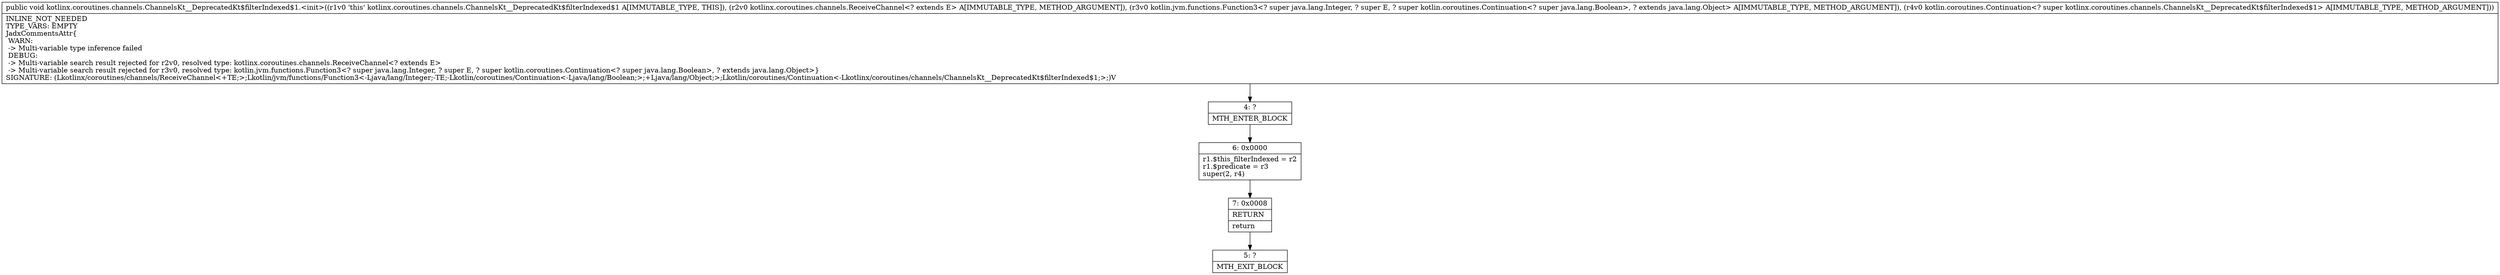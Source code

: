 digraph "CFG forkotlinx.coroutines.channels.ChannelsKt__DeprecatedKt$filterIndexed$1.\<init\>(Lkotlinx\/coroutines\/channels\/ReceiveChannel;Lkotlin\/jvm\/functions\/Function3;Lkotlin\/coroutines\/Continuation;)V" {
Node_4 [shape=record,label="{4\:\ ?|MTH_ENTER_BLOCK\l}"];
Node_6 [shape=record,label="{6\:\ 0x0000|r1.$this_filterIndexed = r2\lr1.$predicate = r3\lsuper(2, r4)\l}"];
Node_7 [shape=record,label="{7\:\ 0x0008|RETURN\l|return\l}"];
Node_5 [shape=record,label="{5\:\ ?|MTH_EXIT_BLOCK\l}"];
MethodNode[shape=record,label="{public void kotlinx.coroutines.channels.ChannelsKt__DeprecatedKt$filterIndexed$1.\<init\>((r1v0 'this' kotlinx.coroutines.channels.ChannelsKt__DeprecatedKt$filterIndexed$1 A[IMMUTABLE_TYPE, THIS]), (r2v0 kotlinx.coroutines.channels.ReceiveChannel\<? extends E\> A[IMMUTABLE_TYPE, METHOD_ARGUMENT]), (r3v0 kotlin.jvm.functions.Function3\<? super java.lang.Integer, ? super E, ? super kotlin.coroutines.Continuation\<? super java.lang.Boolean\>, ? extends java.lang.Object\> A[IMMUTABLE_TYPE, METHOD_ARGUMENT]), (r4v0 kotlin.coroutines.Continuation\<? super kotlinx.coroutines.channels.ChannelsKt__DeprecatedKt$filterIndexed$1\> A[IMMUTABLE_TYPE, METHOD_ARGUMENT]))  | INLINE_NOT_NEEDED\lTYPE_VARS: EMPTY\lJadxCommentsAttr\{\l WARN: \l \-\> Multi\-variable type inference failed\l DEBUG: \l \-\> Multi\-variable search result rejected for r2v0, resolved type: kotlinx.coroutines.channels.ReceiveChannel\<? extends E\>\l \-\> Multi\-variable search result rejected for r3v0, resolved type: kotlin.jvm.functions.Function3\<? super java.lang.Integer, ? super E, ? super kotlin.coroutines.Continuation\<? super java.lang.Boolean\>, ? extends java.lang.Object\>\}\lSIGNATURE: (Lkotlinx\/coroutines\/channels\/ReceiveChannel\<+TE;\>;Lkotlin\/jvm\/functions\/Function3\<\-Ljava\/lang\/Integer;\-TE;\-Lkotlin\/coroutines\/Continuation\<\-Ljava\/lang\/Boolean;\>;+Ljava\/lang\/Object;\>;Lkotlin\/coroutines\/Continuation\<\-Lkotlinx\/coroutines\/channels\/ChannelsKt__DeprecatedKt$filterIndexed$1;\>;)V\l}"];
MethodNode -> Node_4;Node_4 -> Node_6;
Node_6 -> Node_7;
Node_7 -> Node_5;
}

